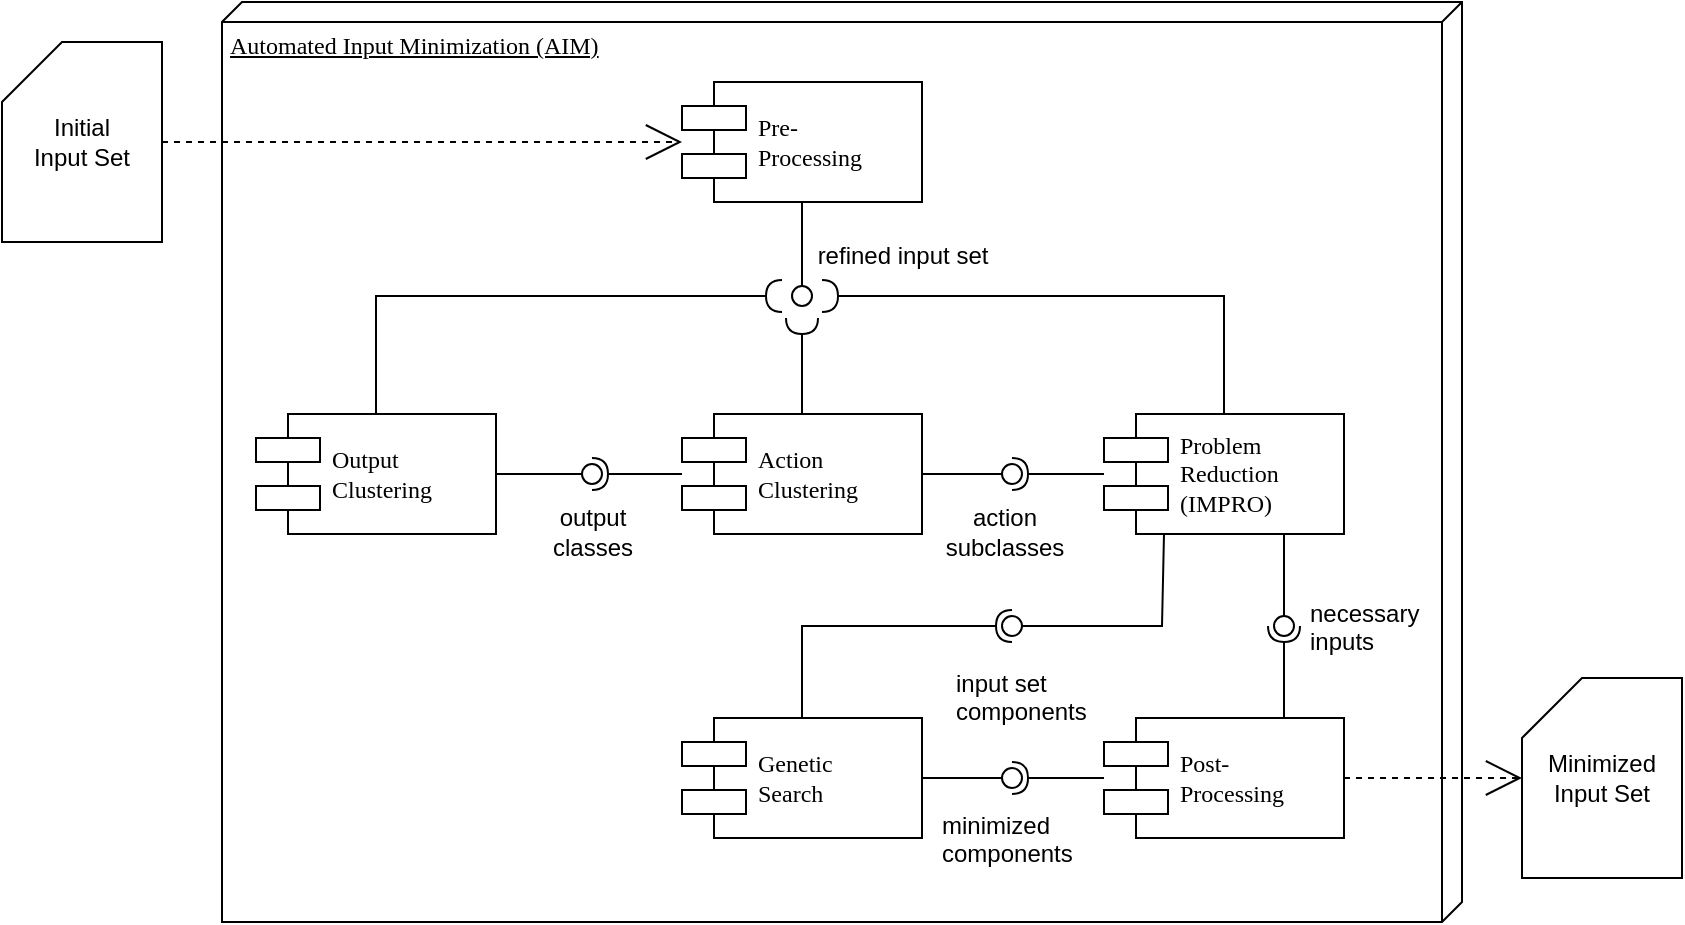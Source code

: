 <mxfile version="21.3.3" type="github">
  <diagram name="Page-1" id="5f0bae14-7c28-e335-631c-24af17079c00">
    <mxGraphModel dx="948" dy="668" grid="1" gridSize="10" guides="1" tooltips="1" connect="1" arrows="1" fold="1" page="1" pageScale="1" pageWidth="880" pageHeight="500" background="none" math="0" shadow="0">
      <root>
        <mxCell id="0" />
        <mxCell id="1" parent="0" />
        <mxCell id="Z_8ak2KD4sjM6yOjf_ME-1" value="Automated Input Minimization (AIM)" style="verticalAlign=top;align=left;spacingTop=8;spacingLeft=2;spacingRight=12;shape=cube;size=10;direction=south;fontStyle=4;html=1;rounded=0;shadow=0;comic=0;labelBackgroundColor=none;strokeWidth=1;fontFamily=Verdana;fontSize=12" parent="1" vertex="1">
          <mxGeometry x="130" y="20" width="620" height="460" as="geometry" />
        </mxCell>
        <mxCell id="Z_8ak2KD4sjM6yOjf_ME-2" value="Initial &lt;br&gt;Input Set" style="shape=card;whiteSpace=wrap;html=1;" parent="1" vertex="1">
          <mxGeometry x="20" y="40" width="80" height="100" as="geometry" />
        </mxCell>
        <mxCell id="Z_8ak2KD4sjM6yOjf_ME-3" value="&lt;div&gt;Pre-&lt;br&gt;Processing&lt;/div&gt;" style="shape=component;align=left;spacingLeft=36;rounded=0;shadow=0;comic=0;labelBackgroundColor=none;strokeWidth=1;fontFamily=Verdana;fontSize=12;html=1;" parent="1" vertex="1">
          <mxGeometry x="360" y="60" width="120" height="60" as="geometry" />
        </mxCell>
        <mxCell id="Z_8ak2KD4sjM6yOjf_ME-4" style="edgeStyle=none;rounded=0;html=1;dashed=1;labelBackgroundColor=none;startArrow=none;startFill=0;startSize=8;endArrow=open;endFill=0;endSize=16;fontFamily=Verdana;fontSize=12;exitX=1;exitY=0.5;exitDx=0;exitDy=0;exitPerimeter=0;" parent="1" source="Z_8ak2KD4sjM6yOjf_ME-2" target="Z_8ak2KD4sjM6yOjf_ME-3" edge="1">
          <mxGeometry relative="1" as="geometry">
            <mxPoint x="350" y="180" as="sourcePoint" />
            <mxPoint x="480" y="180" as="targetPoint" />
          </mxGeometry>
        </mxCell>
        <mxCell id="Z_8ak2KD4sjM6yOjf_ME-5" value="&lt;div&gt;Action&lt;/div&gt;&lt;div&gt;Clustering&lt;br&gt;&lt;/div&gt;" style="shape=component;align=left;spacingLeft=36;rounded=0;shadow=0;comic=0;labelBackgroundColor=none;strokeWidth=1;fontFamily=Verdana;fontSize=12;html=1;" parent="1" vertex="1">
          <mxGeometry x="360" y="226" width="120" height="60" as="geometry" />
        </mxCell>
        <mxCell id="Z_8ak2KD4sjM6yOjf_ME-6" value="&lt;div&gt;Problem&lt;/div&gt;&lt;div&gt;Reduction&lt;/div&gt;&lt;div&gt;(IMPRO)&lt;br&gt;&lt;/div&gt;" style="shape=component;align=left;spacingLeft=36;rounded=0;shadow=0;comic=0;labelBackgroundColor=none;strokeWidth=1;fontFamily=Verdana;fontSize=12;html=1;" parent="1" vertex="1">
          <mxGeometry x="571" y="226" width="120" height="60" as="geometry" />
        </mxCell>
        <mxCell id="Z_8ak2KD4sjM6yOjf_ME-7" value="" style="rounded=0;orthogonalLoop=1;jettySize=auto;html=1;endArrow=none;endFill=0;sketch=0;sourcePerimeterSpacing=0;targetPerimeterSpacing=0;" parent="1" source="Z_8ak2KD4sjM6yOjf_ME-5" target="Z_8ak2KD4sjM6yOjf_ME-9" edge="1">
          <mxGeometry relative="1" as="geometry">
            <mxPoint x="470" y="421" as="sourcePoint" />
          </mxGeometry>
        </mxCell>
        <mxCell id="Z_8ak2KD4sjM6yOjf_ME-8" value="" style="rounded=0;orthogonalLoop=1;jettySize=auto;html=1;endArrow=halfCircle;endFill=0;entryX=0.5;entryY=0.5;endSize=6;strokeWidth=1;sketch=0;" parent="1" source="Z_8ak2KD4sjM6yOjf_ME-6" target="Z_8ak2KD4sjM6yOjf_ME-9" edge="1">
          <mxGeometry relative="1" as="geometry">
            <mxPoint x="510" y="421" as="sourcePoint" />
          </mxGeometry>
        </mxCell>
        <mxCell id="Z_8ak2KD4sjM6yOjf_ME-9" value="" style="ellipse;whiteSpace=wrap;html=1;align=center;aspect=fixed;resizable=0;points=[];outlineConnect=0;sketch=0;" parent="1" vertex="1">
          <mxGeometry x="520" y="251" width="10" height="10" as="geometry" />
        </mxCell>
        <mxCell id="Z_8ak2KD4sjM6yOjf_ME-10" value="&lt;div&gt;input set components&lt;/div&gt;" style="text;whiteSpace=wrap;html=1;" parent="1" vertex="1">
          <mxGeometry x="495" y="347" width="90" height="50" as="geometry" />
        </mxCell>
        <mxCell id="Z_8ak2KD4sjM6yOjf_ME-11" value="&lt;div&gt;Genetic&lt;/div&gt;&lt;div&gt;Search&lt;br&gt;&lt;/div&gt;" style="shape=component;align=left;spacingLeft=36;rounded=0;shadow=0;comic=0;labelBackgroundColor=none;strokeWidth=1;fontFamily=Verdana;fontSize=12;html=1;" parent="1" vertex="1">
          <mxGeometry x="360" y="378" width="120" height="60" as="geometry" />
        </mxCell>
        <mxCell id="Z_8ak2KD4sjM6yOjf_ME-15" style="edgeStyle=none;rounded=0;html=1;dashed=1;labelBackgroundColor=none;startArrow=none;startFill=0;startSize=8;endArrow=open;endFill=0;endSize=16;fontFamily=Verdana;fontSize=12;" parent="1" source="Z_8ak2KD4sjM6yOjf_ME-29" target="Z_8ak2KD4sjM6yOjf_ME-16" edge="1">
          <mxGeometry relative="1" as="geometry">
            <mxPoint x="820" y="538" as="sourcePoint" />
            <mxPoint x="841" y="408" as="targetPoint" />
          </mxGeometry>
        </mxCell>
        <mxCell id="Z_8ak2KD4sjM6yOjf_ME-16" value="&lt;div&gt;Minimized&lt;/div&gt;&lt;div&gt;Input Set&lt;br&gt;&lt;/div&gt;" style="shape=card;whiteSpace=wrap;html=1;" parent="1" vertex="1">
          <mxGeometry x="780" y="358" width="80" height="100" as="geometry" />
        </mxCell>
        <mxCell id="Z_8ak2KD4sjM6yOjf_ME-17" value="&lt;div&gt;Output&lt;/div&gt;&lt;div&gt;Clustering&lt;br&gt;&lt;/div&gt;" style="shape=component;align=left;spacingLeft=36;rounded=0;shadow=0;comic=0;labelBackgroundColor=none;strokeWidth=1;fontFamily=Verdana;fontSize=12;html=1;" parent="1" vertex="1">
          <mxGeometry x="147" y="226" width="120" height="60" as="geometry" />
        </mxCell>
        <mxCell id="Z_8ak2KD4sjM6yOjf_ME-18" value="" style="rounded=0;orthogonalLoop=1;jettySize=auto;html=1;endArrow=none;endFill=0;sketch=0;sourcePerimeterSpacing=0;targetPerimeterSpacing=0;" parent="1" source="Z_8ak2KD4sjM6yOjf_ME-17" target="Z_8ak2KD4sjM6yOjf_ME-20" edge="1">
          <mxGeometry relative="1" as="geometry">
            <mxPoint x="243" y="192" as="sourcePoint" />
          </mxGeometry>
        </mxCell>
        <mxCell id="Z_8ak2KD4sjM6yOjf_ME-19" value="" style="rounded=0;orthogonalLoop=1;jettySize=auto;html=1;endArrow=halfCircle;endFill=0;entryX=0.5;entryY=0.5;endSize=6;strokeWidth=1;sketch=0;" parent="1" source="Z_8ak2KD4sjM6yOjf_ME-5" target="Z_8ak2KD4sjM6yOjf_ME-20" edge="1">
          <mxGeometry relative="1" as="geometry">
            <mxPoint x="283" y="192" as="sourcePoint" />
          </mxGeometry>
        </mxCell>
        <mxCell id="Z_8ak2KD4sjM6yOjf_ME-20" value="" style="ellipse;whiteSpace=wrap;html=1;align=center;aspect=fixed;resizable=0;points=[];outlineConnect=0;sketch=0;" parent="1" vertex="1">
          <mxGeometry x="310" y="251" width="10" height="10" as="geometry" />
        </mxCell>
        <mxCell id="Z_8ak2KD4sjM6yOjf_ME-21" value="refined input set" style="text;html=1;align=center;verticalAlign=middle;resizable=0;points=[];autosize=1;strokeColor=none;fillColor=none;" parent="1" vertex="1">
          <mxGeometry x="415" y="132" width="110" height="30" as="geometry" />
        </mxCell>
        <mxCell id="Z_8ak2KD4sjM6yOjf_ME-22" value="" style="rounded=0;orthogonalLoop=1;jettySize=auto;html=1;endArrow=none;endFill=0;sketch=0;sourcePerimeterSpacing=0;targetPerimeterSpacing=0;" parent="1" source="Z_8ak2KD4sjM6yOjf_ME-3" target="Z_8ak2KD4sjM6yOjf_ME-24" edge="1">
          <mxGeometry relative="1" as="geometry">
            <mxPoint x="420" y="110" as="sourcePoint" />
          </mxGeometry>
        </mxCell>
        <mxCell id="Z_8ak2KD4sjM6yOjf_ME-23" value="" style="rounded=0;orthogonalLoop=1;jettySize=auto;html=1;endArrow=halfCircle;endFill=0;endSize=6;strokeWidth=1;sketch=0;" parent="1" source="Z_8ak2KD4sjM6yOjf_ME-5" edge="1">
          <mxGeometry relative="1" as="geometry">
            <mxPoint x="420" y="222" as="sourcePoint" />
            <mxPoint x="420" y="178" as="targetPoint" />
          </mxGeometry>
        </mxCell>
        <mxCell id="Z_8ak2KD4sjM6yOjf_ME-24" value="" style="ellipse;whiteSpace=wrap;html=1;align=center;aspect=fixed;resizable=0;points=[];outlineConnect=0;sketch=0;" parent="1" vertex="1">
          <mxGeometry x="415" y="162" width="10" height="10" as="geometry" />
        </mxCell>
        <mxCell id="Z_8ak2KD4sjM6yOjf_ME-25" value="" style="rounded=0;orthogonalLoop=1;jettySize=auto;html=1;endArrow=halfCircle;endFill=0;endSize=6;strokeWidth=1;sketch=0;" parent="1" source="Z_8ak2KD4sjM6yOjf_ME-17" edge="1">
          <mxGeometry relative="1" as="geometry">
            <mxPoint x="199.5" y="216" as="sourcePoint" />
            <mxPoint x="410" y="167" as="targetPoint" />
            <Array as="points">
              <mxPoint x="207" y="167" />
            </Array>
          </mxGeometry>
        </mxCell>
        <mxCell id="Z_8ak2KD4sjM6yOjf_ME-26" value="" style="rounded=0;orthogonalLoop=1;jettySize=auto;html=1;endArrow=halfCircle;endFill=0;endSize=6;strokeWidth=1;sketch=0;" parent="1" source="Z_8ak2KD4sjM6yOjf_ME-6" edge="1">
          <mxGeometry relative="1" as="geometry">
            <mxPoint x="430" y="223" as="sourcePoint" />
            <mxPoint x="430" y="167" as="targetPoint" />
            <Array as="points">
              <mxPoint x="631" y="167" />
            </Array>
          </mxGeometry>
        </mxCell>
        <mxCell id="Z_8ak2KD4sjM6yOjf_ME-27" value="output &lt;br&gt;classes" style="text;html=1;align=center;verticalAlign=middle;resizable=0;points=[];autosize=1;strokeColor=none;fillColor=none;" parent="1" vertex="1">
          <mxGeometry x="285" y="265" width="60" height="40" as="geometry" />
        </mxCell>
        <mxCell id="Z_8ak2KD4sjM6yOjf_ME-28" value="action&lt;br&gt;subclasses" style="text;html=1;align=center;verticalAlign=middle;resizable=0;points=[];autosize=1;strokeColor=none;fillColor=none;" parent="1" vertex="1">
          <mxGeometry x="481" y="265" width="80" height="40" as="geometry" />
        </mxCell>
        <mxCell id="Z_8ak2KD4sjM6yOjf_ME-29" value="&lt;div&gt;Post-&lt;br&gt;Processing&lt;/div&gt;" style="shape=component;align=left;spacingLeft=36;rounded=0;shadow=0;comic=0;labelBackgroundColor=none;strokeWidth=1;fontFamily=Verdana;fontSize=12;html=1;" parent="1" vertex="1">
          <mxGeometry x="571" y="378" width="120" height="60" as="geometry" />
        </mxCell>
        <mxCell id="Z_8ak2KD4sjM6yOjf_ME-31" value="" style="rounded=0;orthogonalLoop=1;jettySize=auto;html=1;endArrow=none;endFill=0;sketch=0;sourcePerimeterSpacing=0;targetPerimeterSpacing=0;" parent="1" source="Z_8ak2KD4sjM6yOjf_ME-11" target="Z_8ak2KD4sjM6yOjf_ME-33" edge="1">
          <mxGeometry relative="1" as="geometry">
            <mxPoint x="380" y="563" as="sourcePoint" />
          </mxGeometry>
        </mxCell>
        <mxCell id="Z_8ak2KD4sjM6yOjf_ME-32" value="" style="rounded=0;orthogonalLoop=1;jettySize=auto;html=1;endArrow=halfCircle;endFill=0;entryX=0.5;entryY=0.5;endSize=6;strokeWidth=1;sketch=0;" parent="1" source="Z_8ak2KD4sjM6yOjf_ME-29" target="Z_8ak2KD4sjM6yOjf_ME-33" edge="1">
          <mxGeometry relative="1" as="geometry">
            <mxPoint x="420" y="563" as="sourcePoint" />
          </mxGeometry>
        </mxCell>
        <mxCell id="Z_8ak2KD4sjM6yOjf_ME-33" value="" style="ellipse;whiteSpace=wrap;html=1;align=center;aspect=fixed;resizable=0;points=[];outlineConnect=0;sketch=0;" parent="1" vertex="1">
          <mxGeometry x="520" y="403" width="10" height="10" as="geometry" />
        </mxCell>
        <mxCell id="Z_8ak2KD4sjM6yOjf_ME-34" value="&lt;div&gt;minimized components&lt;/div&gt;" style="text;whiteSpace=wrap;html=1;" parent="1" vertex="1">
          <mxGeometry x="488" y="418" width="90" height="50" as="geometry" />
        </mxCell>
        <mxCell id="_JRHArI5NMpxfT5AwbKE-4" value="" style="rounded=0;orthogonalLoop=1;jettySize=auto;html=1;endArrow=none;endFill=0;sketch=0;sourcePerimeterSpacing=0;targetPerimeterSpacing=0;exitX=0.25;exitY=1;exitDx=0;exitDy=0;" edge="1" target="_JRHArI5NMpxfT5AwbKE-6" parent="1" source="Z_8ak2KD4sjM6yOjf_ME-6">
          <mxGeometry relative="1" as="geometry">
            <mxPoint x="600" y="288" as="sourcePoint" />
            <Array as="points">
              <mxPoint x="600" y="332" />
            </Array>
          </mxGeometry>
        </mxCell>
        <mxCell id="_JRHArI5NMpxfT5AwbKE-5" value="" style="rounded=0;orthogonalLoop=1;jettySize=auto;html=1;endArrow=halfCircle;endFill=0;entryX=0.5;entryY=0.5;endSize=6;strokeWidth=1;sketch=0;" edge="1" target="_JRHArI5NMpxfT5AwbKE-6" parent="1" source="Z_8ak2KD4sjM6yOjf_ME-11">
          <mxGeometry relative="1" as="geometry">
            <mxPoint x="510" y="283" as="sourcePoint" />
            <Array as="points">
              <mxPoint x="420" y="332" />
            </Array>
          </mxGeometry>
        </mxCell>
        <mxCell id="_JRHArI5NMpxfT5AwbKE-6" value="" style="ellipse;whiteSpace=wrap;html=1;align=center;aspect=fixed;resizable=0;points=[];outlineConnect=0;sketch=0;" vertex="1" parent="1">
          <mxGeometry x="520" y="327" width="10" height="10" as="geometry" />
        </mxCell>
        <mxCell id="_JRHArI5NMpxfT5AwbKE-7" value="" style="rounded=0;orthogonalLoop=1;jettySize=auto;html=1;endArrow=none;endFill=0;sketch=0;sourcePerimeterSpacing=0;targetPerimeterSpacing=0;exitX=0.75;exitY=1;exitDx=0;exitDy=0;" edge="1" target="_JRHArI5NMpxfT5AwbKE-9" parent="1" source="Z_8ak2KD4sjM6yOjf_ME-6">
          <mxGeometry relative="1" as="geometry">
            <mxPoint x="470" y="283" as="sourcePoint" />
          </mxGeometry>
        </mxCell>
        <mxCell id="_JRHArI5NMpxfT5AwbKE-8" value="" style="rounded=0;orthogonalLoop=1;jettySize=auto;html=1;endArrow=halfCircle;endFill=0;entryX=0.5;entryY=0.5;endSize=6;strokeWidth=1;sketch=0;exitX=0.75;exitY=0;exitDx=0;exitDy=0;" edge="1" target="_JRHArI5NMpxfT5AwbKE-9" parent="1" source="Z_8ak2KD4sjM6yOjf_ME-29">
          <mxGeometry relative="1" as="geometry">
            <mxPoint x="510" y="283" as="sourcePoint" />
          </mxGeometry>
        </mxCell>
        <mxCell id="_JRHArI5NMpxfT5AwbKE-9" value="" style="ellipse;whiteSpace=wrap;html=1;align=center;aspect=fixed;resizable=0;points=[];outlineConnect=0;sketch=0;" vertex="1" parent="1">
          <mxGeometry x="656" y="327" width="10" height="10" as="geometry" />
        </mxCell>
        <mxCell id="_JRHArI5NMpxfT5AwbKE-11" value="&lt;div&gt;necessary&lt;/div&gt;&lt;div&gt;inputs&lt;br&gt;&lt;/div&gt;" style="text;whiteSpace=wrap;html=1;" vertex="1" parent="1">
          <mxGeometry x="672" y="312" width="90" height="50" as="geometry" />
        </mxCell>
      </root>
    </mxGraphModel>
  </diagram>
</mxfile>
